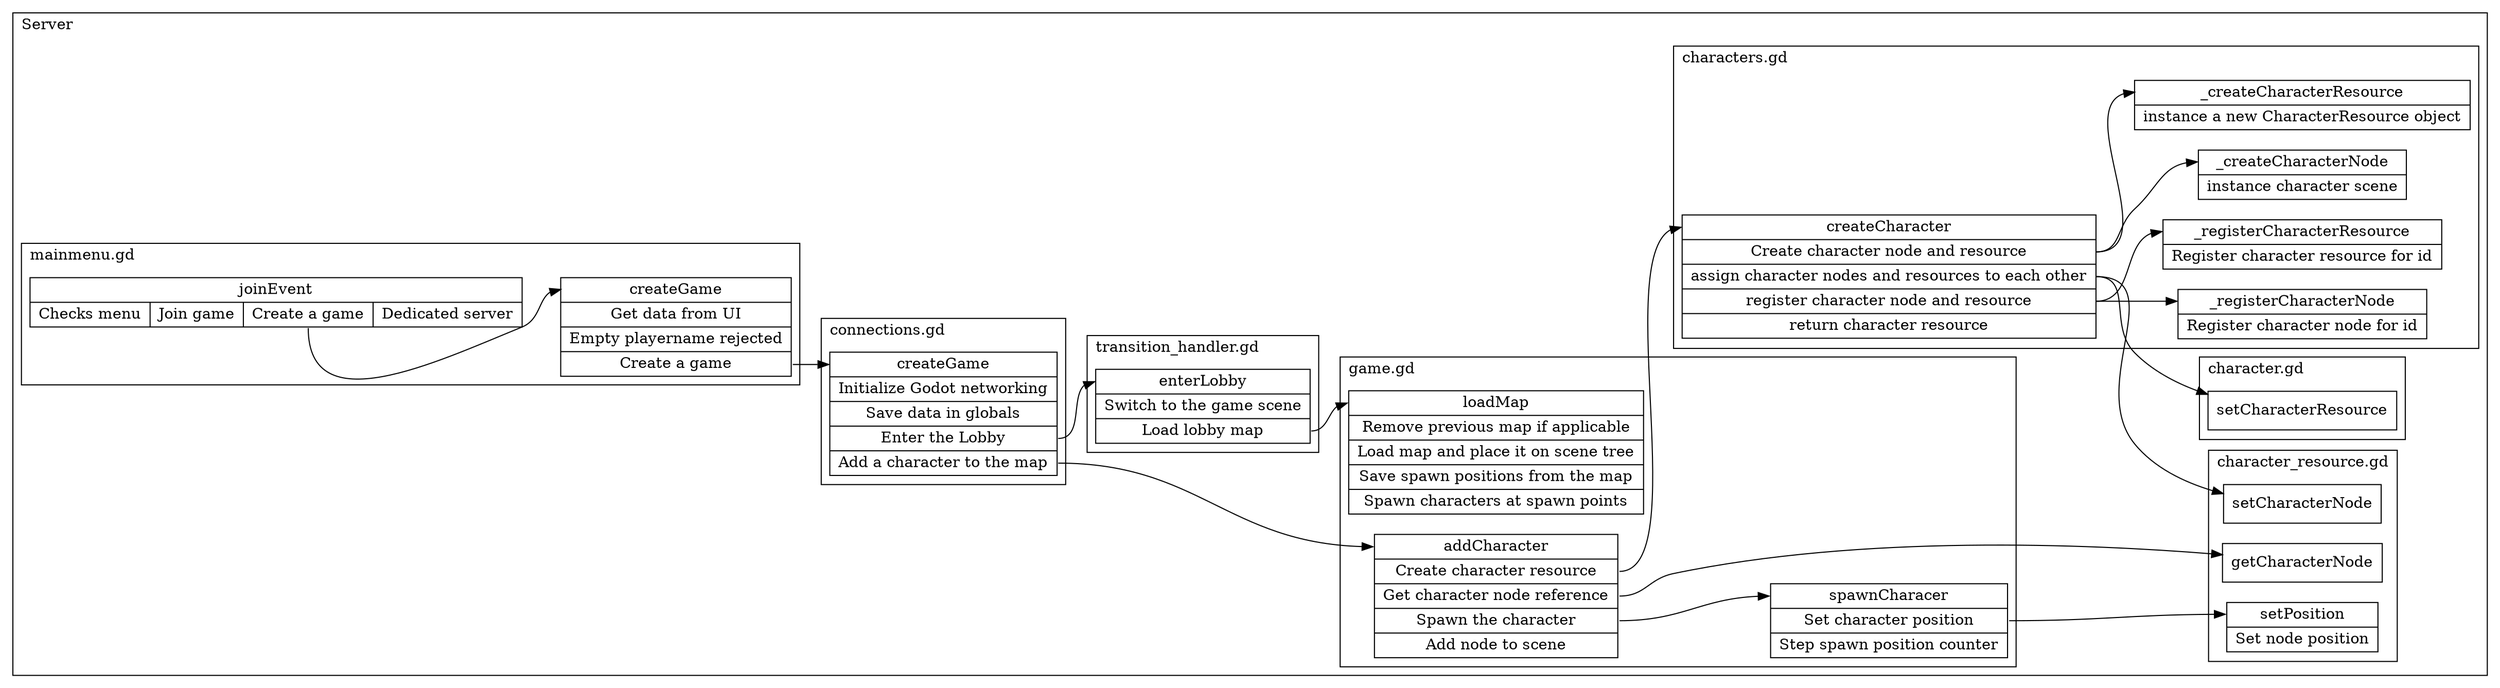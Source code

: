 digraph controlflow {
    rankdir="LR";
    subgraph cluster_client1 {
        label="Client 1"; labeljust="l";

    }
    subgraph cluster_server {
        label="Server"; labeljust="l";
        subgraph cluster_server_character_resource {
            label="character_resource.gd"; labeljust="l";
            server_character_resource_getCharacterNode [
                label="<begin>getCharacterNode"
                shape="record"
            ]
            server_character_resource_setCharacterNode [
                label="<begin>setCharacterNode"
                shape="record"
            ]
            server_character_resource_setPosition [
                label="<begin>setPosition | <f0> Set node position "
                shape="record"
            ]
        }
        subgraph cluster_server_game {
            label="game.gd"; labeljust="l";
            server_game_loadMap [
                label="<begin>loadMap | {<f0> Remove previous map if applicable } | <f1> Load map and place it on scene tree  | <f2> Save spawn positions from the map  | <f3> Spawn characters at spawn points "
                shape="record"
            ]
            server_game_addCharacter [
                label="<begin>addCharacter | <f0> Create character resource  | <f1> Get character node reference  | <f2> Spawn the character  | <f3> Add node to scene "
                shape="record"
            ]
            server_game_spawnCharacer [
                label="<begin>spawnCharacer | <f0> Set character position  | <f1> Step spawn position counter "
                shape="record"
            ]
        }
        subgraph cluster_server_character {
            label="character.gd"; labeljust="l";
            server_character_setCharacterResource [
                label="<begin>setCharacterResource"
                shape="record"
            ]
        }
        subgraph cluster_server_transition_handler {
            label="transition_handler.gd"; labeljust="l";
            server_transition_handler_enterLobby [
                label="<begin>enterLobby | <f0> Switch to the game scene  | <f1> Load lobby map "
                shape="record"
            ]
        }
        subgraph cluster_server_connections {
            label="connections.gd"; labeljust="l";
            server_connections_createGame [
                label="<begin>createGame | <f0> Initialize Godot networking  | <f1> Save data in globals  | <f2> Enter the Lobby  | <f3> Add a character to the map "
                shape="record"
            ]
        }
        subgraph cluster_server_characters {
            label="characters.gd"; labeljust="l";
            server_characters_createCharacter [
                label="<begin>createCharacter | <f0> Create character node and resource  | <f1> assign character nodes and resources to each other  | <f2> register character node and resource  | <f3> return character resource "
                shape="record"
            ]
            server_characters__createCharacterNode [
                label="<begin>_createCharacterNode | <f0> instance character scene "
                shape="record"
            ]
            server_characters__createCharacterResource [
                label="<begin>_createCharacterResource | <f0> instance a new CharacterResource object "
                shape="record"
            ]
            server_characters__registerCharacterNode [
                label="<begin>_registerCharacterNode | <f0> Register character node for id "
                shape="record"
            ]
            server_characters__registerCharacterResource [
                label="<begin>_registerCharacterResource | <f0> Register character resource for id "
                shape="record"
            ]
        }
        subgraph cluster_server_mainmenu {
            label="mainmenu.gd"; labeljust="l";
            server_mainmenu_createGame [
                label="<begin>createGame | <f0> Get data from UI  | {<f1> Empty playername rejected } | <f2> Create a game "
                shape="record"
            ]
            server_mainmenu_joinEvent [
                label="<begin>joinEvent | {<f0> Checks menu  | <f1> Join game  | <f2> Create a game  | <f3> Dedicated server }"
                shape="record"
            ]
        }

    }
    subgraph cluster_client2 {
        label="Client 2"; labeljust="l";

    }

    server_mainmenu_joinEvent:f2 -> server_mainmenu_createGame:begin;
    server_mainmenu_createGame:f2 -> server_connections_createGame:begin;
    server_connections_createGame:f2 -> server_transition_handler_enterLobby:begin;
    server_transition_handler_enterLobby:f1 -> server_game_loadMap:begin;
    server_game_spawnCharacer:f0 -> server_character_resource_setPosition:begin;
    server_connections_createGame:f3 -> server_game_addCharacter:begin;
    server_game_addCharacter:f0 -> server_characters_createCharacter:begin;
    server_characters_createCharacter:f0 -> server_characters__createCharacterNode:begin;
    server_characters_createCharacter:f0 -> server_characters__createCharacterResource:begin;
    server_characters_createCharacter:f1 -> server_character_setCharacterResource:begin;
    server_characters_createCharacter:f1 -> server_character_resource_setCharacterNode:begin;
    server_characters_createCharacter:f2 -> server_characters__registerCharacterNode:begin;
    server_characters_createCharacter:f2 -> server_characters__registerCharacterResource:begin;
    server_game_addCharacter:f1 -> server_character_resource_getCharacterNode:begin;
    server_game_addCharacter:f2 -> server_game_spawnCharacer:begin;
}
